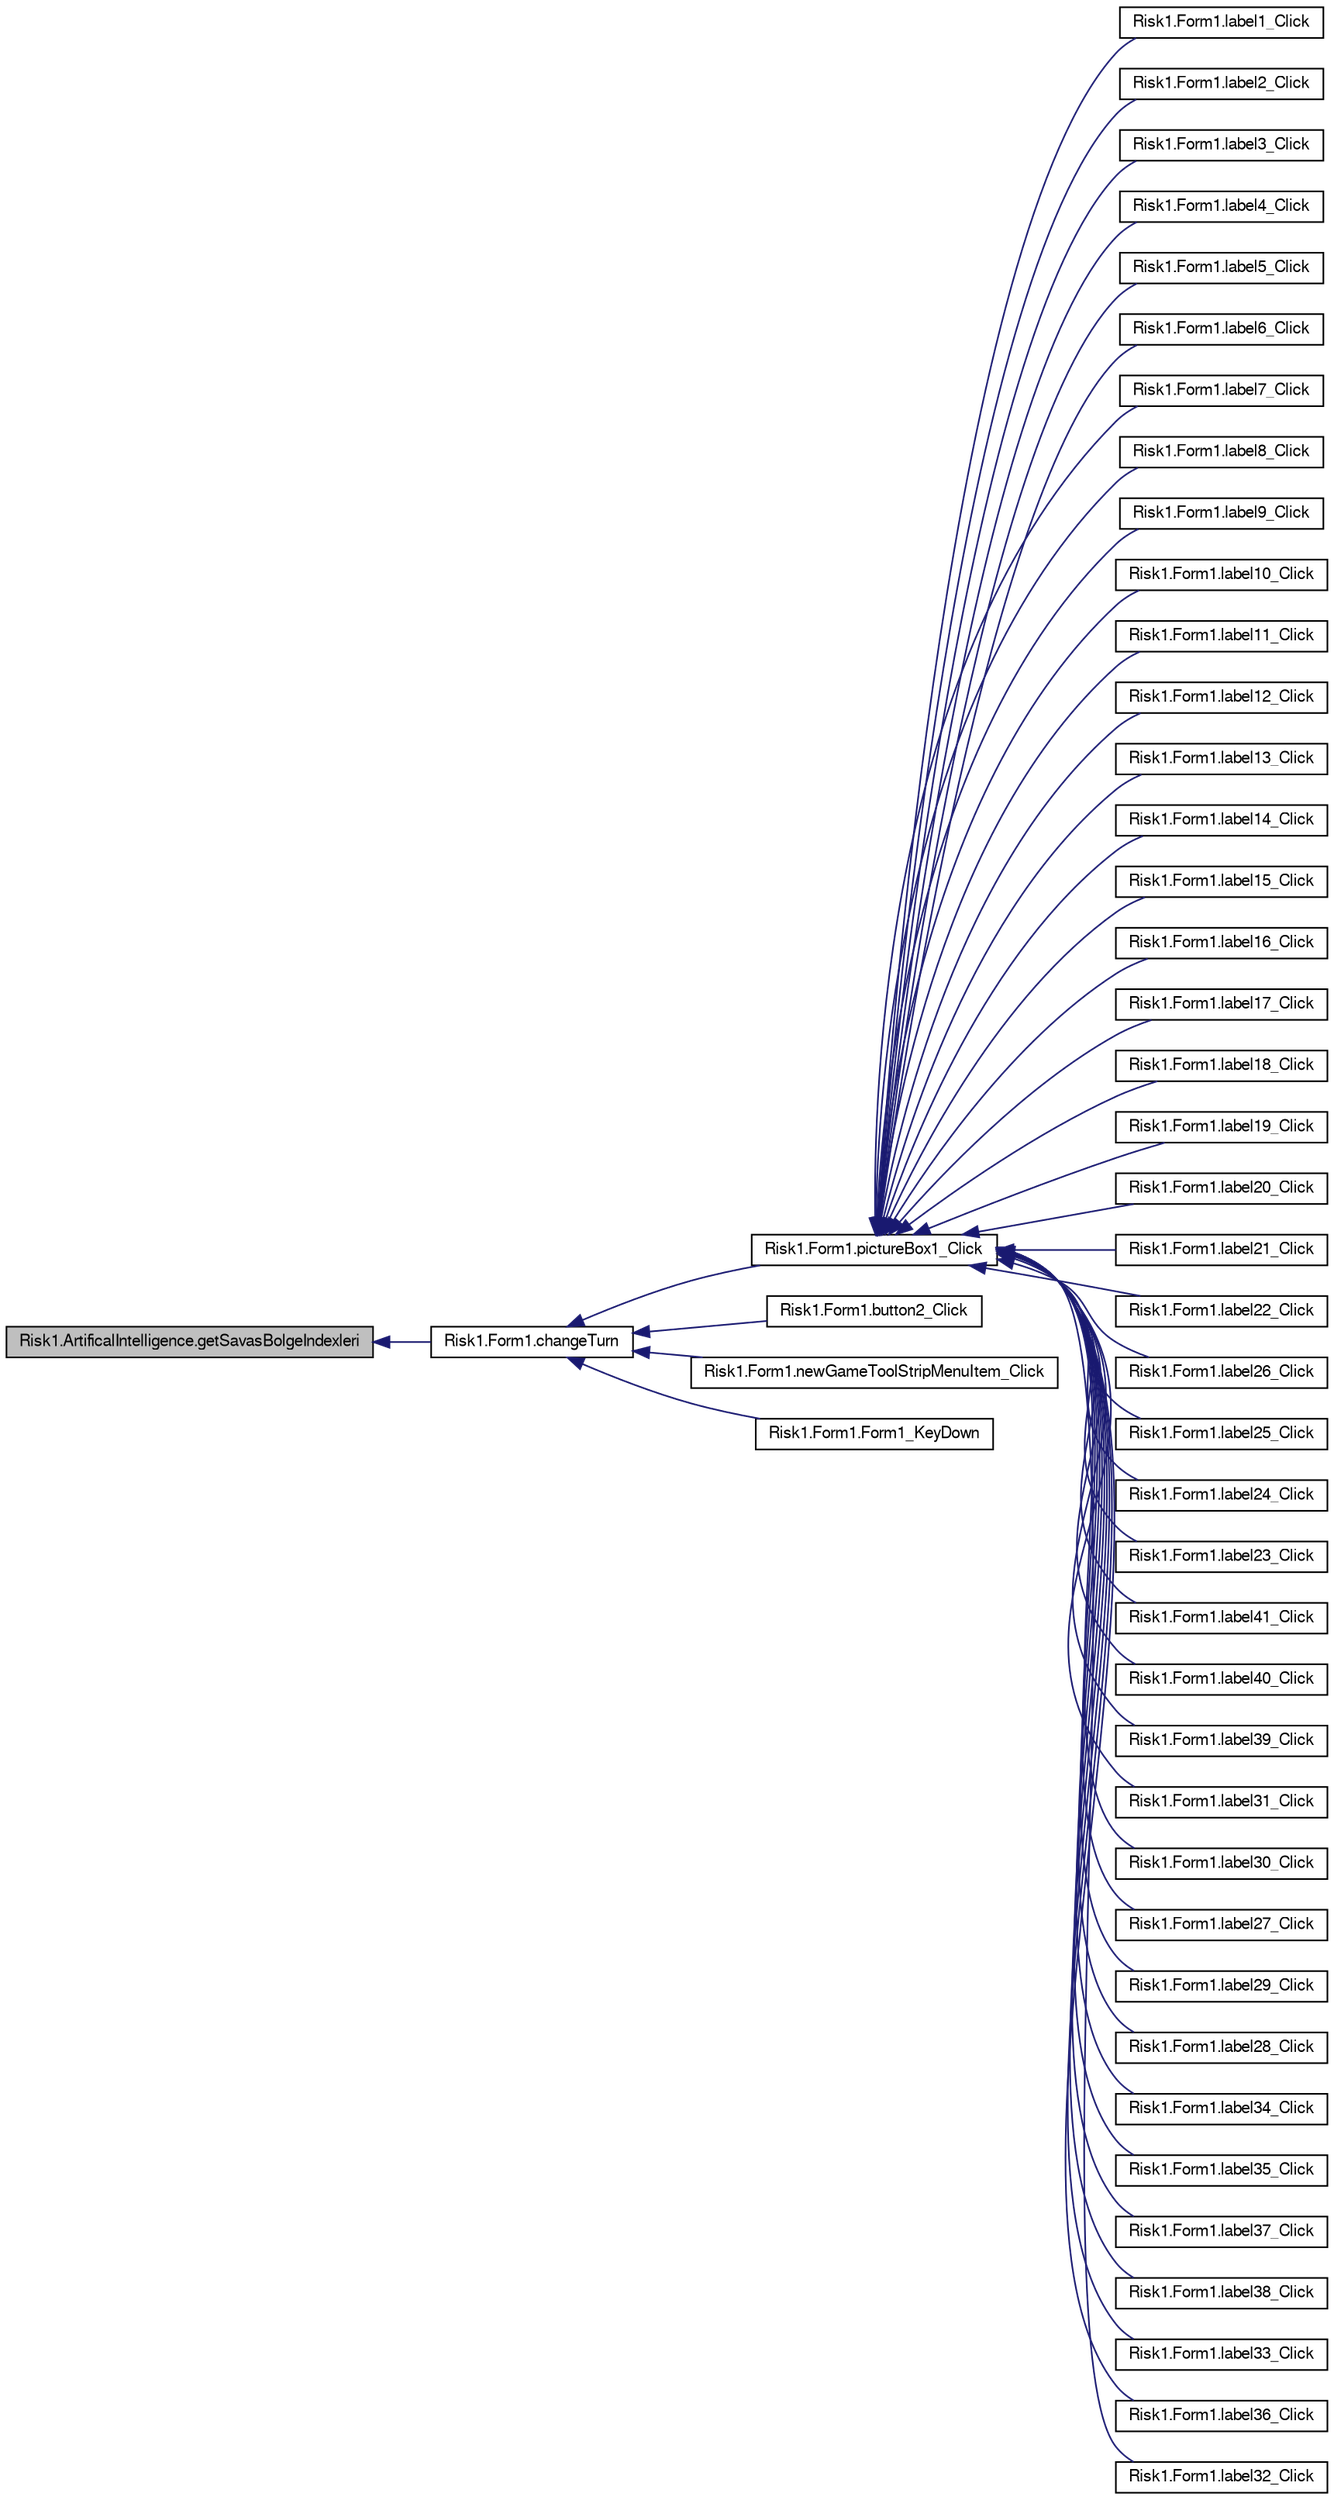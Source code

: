 digraph G
{
  bgcolor="transparent";
  edge [fontname="FreeSans",fontsize="10",labelfontname="FreeSans",labelfontsize="10"];
  node [fontname="FreeSans",fontsize="10",shape=record];
  rankdir="LR";
  Node1 [label="Risk1.ArtificalIntelligence.getSavasBolgeIndexleri",height=0.2,width=0.4,color="black", fillcolor="grey75", style="filled" fontcolor="black"];
  Node1 -> Node2 [dir="back",color="midnightblue",fontsize="10",style="solid",fontname="FreeSans"];
  Node2 [label="Risk1.Form1.changeTurn",height=0.2,width=0.4,color="black",URL="$classRisk1_1_1Form1.html#a018eea4103c89dab9ab61df7f8dd2e78"];
  Node2 -> Node3 [dir="back",color="midnightblue",fontsize="10",style="solid",fontname="FreeSans"];
  Node3 [label="Risk1.Form1.pictureBox1_Click",height=0.2,width=0.4,color="black",URL="$classRisk1_1_1Form1.html#aefee05c8e80333207f348827ebd415df"];
  Node3 -> Node4 [dir="back",color="midnightblue",fontsize="10",style="solid",fontname="FreeSans"];
  Node4 [label="Risk1.Form1.label1_Click",height=0.2,width=0.4,color="black",URL="$classRisk1_1_1Form1.html#ae73f7ccd82b88f7c3fdf50ddcf5688da"];
  Node3 -> Node5 [dir="back",color="midnightblue",fontsize="10",style="solid",fontname="FreeSans"];
  Node5 [label="Risk1.Form1.label2_Click",height=0.2,width=0.4,color="black",URL="$classRisk1_1_1Form1.html#ae82c1467328a1716c54815c1fb7d3939"];
  Node3 -> Node6 [dir="back",color="midnightblue",fontsize="10",style="solid",fontname="FreeSans"];
  Node6 [label="Risk1.Form1.label3_Click",height=0.2,width=0.4,color="black",URL="$classRisk1_1_1Form1.html#a20f3bcc7d2e272cf622df760ac2a9059"];
  Node3 -> Node7 [dir="back",color="midnightblue",fontsize="10",style="solid",fontname="FreeSans"];
  Node7 [label="Risk1.Form1.label4_Click",height=0.2,width=0.4,color="black",URL="$classRisk1_1_1Form1.html#ac3693dd82f27dce05709038c5339e78d"];
  Node3 -> Node8 [dir="back",color="midnightblue",fontsize="10",style="solid",fontname="FreeSans"];
  Node8 [label="Risk1.Form1.label5_Click",height=0.2,width=0.4,color="black",URL="$classRisk1_1_1Form1.html#a55b50088d0677c4b02fccc8e9d9b4bb0"];
  Node3 -> Node9 [dir="back",color="midnightblue",fontsize="10",style="solid",fontname="FreeSans"];
  Node9 [label="Risk1.Form1.label6_Click",height=0.2,width=0.4,color="black",URL="$classRisk1_1_1Form1.html#ad84a1a4be41f3a09c1028f0c8b20f9a5"];
  Node3 -> Node10 [dir="back",color="midnightblue",fontsize="10",style="solid",fontname="FreeSans"];
  Node10 [label="Risk1.Form1.label7_Click",height=0.2,width=0.4,color="black",URL="$classRisk1_1_1Form1.html#a49e079f4550e0c62b93c1165143dffe1"];
  Node3 -> Node11 [dir="back",color="midnightblue",fontsize="10",style="solid",fontname="FreeSans"];
  Node11 [label="Risk1.Form1.label8_Click",height=0.2,width=0.4,color="black",URL="$classRisk1_1_1Form1.html#a0807927097c01b8c41b3f3d10669a2cb"];
  Node3 -> Node12 [dir="back",color="midnightblue",fontsize="10",style="solid",fontname="FreeSans"];
  Node12 [label="Risk1.Form1.label9_Click",height=0.2,width=0.4,color="black",URL="$classRisk1_1_1Form1.html#aea07a9f4baca761d43c0d398cfdf40ba"];
  Node3 -> Node13 [dir="back",color="midnightblue",fontsize="10",style="solid",fontname="FreeSans"];
  Node13 [label="Risk1.Form1.label10_Click",height=0.2,width=0.4,color="black",URL="$classRisk1_1_1Form1.html#af62edd64b39c82d60e5e7934f509f4c0"];
  Node3 -> Node14 [dir="back",color="midnightblue",fontsize="10",style="solid",fontname="FreeSans"];
  Node14 [label="Risk1.Form1.label11_Click",height=0.2,width=0.4,color="black",URL="$classRisk1_1_1Form1.html#a3c51e0a20e26cb0118417934cfa56630"];
  Node3 -> Node15 [dir="back",color="midnightblue",fontsize="10",style="solid",fontname="FreeSans"];
  Node15 [label="Risk1.Form1.label12_Click",height=0.2,width=0.4,color="black",URL="$classRisk1_1_1Form1.html#ab8cdaa16812fb918505bbe2a02a652cd"];
  Node3 -> Node16 [dir="back",color="midnightblue",fontsize="10",style="solid",fontname="FreeSans"];
  Node16 [label="Risk1.Form1.label13_Click",height=0.2,width=0.4,color="black",URL="$classRisk1_1_1Form1.html#acad072588e96dcf515f80b5e9f774ac8"];
  Node3 -> Node17 [dir="back",color="midnightblue",fontsize="10",style="solid",fontname="FreeSans"];
  Node17 [label="Risk1.Form1.label14_Click",height=0.2,width=0.4,color="black",URL="$classRisk1_1_1Form1.html#a14fb1beb811e4742bba0678515f61654"];
  Node3 -> Node18 [dir="back",color="midnightblue",fontsize="10",style="solid",fontname="FreeSans"];
  Node18 [label="Risk1.Form1.label15_Click",height=0.2,width=0.4,color="black",URL="$classRisk1_1_1Form1.html#a8e59ec75e47220af2d4aeca5aa347b57"];
  Node3 -> Node19 [dir="back",color="midnightblue",fontsize="10",style="solid",fontname="FreeSans"];
  Node19 [label="Risk1.Form1.label16_Click",height=0.2,width=0.4,color="black",URL="$classRisk1_1_1Form1.html#a66ca6fc642eec49917dd1ab3672a3714"];
  Node3 -> Node20 [dir="back",color="midnightblue",fontsize="10",style="solid",fontname="FreeSans"];
  Node20 [label="Risk1.Form1.label17_Click",height=0.2,width=0.4,color="black",URL="$classRisk1_1_1Form1.html#a25429bb10992d4457d5f4ad2e60083d0"];
  Node3 -> Node21 [dir="back",color="midnightblue",fontsize="10",style="solid",fontname="FreeSans"];
  Node21 [label="Risk1.Form1.label18_Click",height=0.2,width=0.4,color="black",URL="$classRisk1_1_1Form1.html#a08b02c827fd1f992778ff1d11426d757"];
  Node3 -> Node22 [dir="back",color="midnightblue",fontsize="10",style="solid",fontname="FreeSans"];
  Node22 [label="Risk1.Form1.label19_Click",height=0.2,width=0.4,color="black",URL="$classRisk1_1_1Form1.html#a26f04a861dd60ef610793e25af49af53"];
  Node3 -> Node23 [dir="back",color="midnightblue",fontsize="10",style="solid",fontname="FreeSans"];
  Node23 [label="Risk1.Form1.label20_Click",height=0.2,width=0.4,color="black",URL="$classRisk1_1_1Form1.html#a22ace169bfaa5b48fe38c7fb757cecc3"];
  Node3 -> Node24 [dir="back",color="midnightblue",fontsize="10",style="solid",fontname="FreeSans"];
  Node24 [label="Risk1.Form1.label21_Click",height=0.2,width=0.4,color="black",URL="$classRisk1_1_1Form1.html#a945f0a2422b22f3f028a9d83d17223cb"];
  Node3 -> Node25 [dir="back",color="midnightblue",fontsize="10",style="solid",fontname="FreeSans"];
  Node25 [label="Risk1.Form1.label22_Click",height=0.2,width=0.4,color="black",URL="$classRisk1_1_1Form1.html#a587cdfc4bec32537f5e25525292a825c"];
  Node3 -> Node26 [dir="back",color="midnightblue",fontsize="10",style="solid",fontname="FreeSans"];
  Node26 [label="Risk1.Form1.label26_Click",height=0.2,width=0.4,color="black",URL="$classRisk1_1_1Form1.html#a0e6324cca432d223d7ee19779f7022a2"];
  Node3 -> Node27 [dir="back",color="midnightblue",fontsize="10",style="solid",fontname="FreeSans"];
  Node27 [label="Risk1.Form1.label25_Click",height=0.2,width=0.4,color="black",URL="$classRisk1_1_1Form1.html#a84032b1821f3bc6598dba28c4ddb6025"];
  Node3 -> Node28 [dir="back",color="midnightblue",fontsize="10",style="solid",fontname="FreeSans"];
  Node28 [label="Risk1.Form1.label24_Click",height=0.2,width=0.4,color="black",URL="$classRisk1_1_1Form1.html#a4ee7655dbf6f1799a827ef94188fe09a"];
  Node3 -> Node29 [dir="back",color="midnightblue",fontsize="10",style="solid",fontname="FreeSans"];
  Node29 [label="Risk1.Form1.label23_Click",height=0.2,width=0.4,color="black",URL="$classRisk1_1_1Form1.html#a9b8a896a37c4dfcb662ff5901256f0d8"];
  Node3 -> Node30 [dir="back",color="midnightblue",fontsize="10",style="solid",fontname="FreeSans"];
  Node30 [label="Risk1.Form1.label41_Click",height=0.2,width=0.4,color="black",URL="$classRisk1_1_1Form1.html#a8e7be8f7cb2235d501513fd1a7ad2fd9"];
  Node3 -> Node31 [dir="back",color="midnightblue",fontsize="10",style="solid",fontname="FreeSans"];
  Node31 [label="Risk1.Form1.label40_Click",height=0.2,width=0.4,color="black",URL="$classRisk1_1_1Form1.html#a7ca841db205af54914c9068d91df89a4"];
  Node3 -> Node32 [dir="back",color="midnightblue",fontsize="10",style="solid",fontname="FreeSans"];
  Node32 [label="Risk1.Form1.label39_Click",height=0.2,width=0.4,color="black",URL="$classRisk1_1_1Form1.html#ad1a3d1afca4a7dbb301c83400cb609ad"];
  Node3 -> Node33 [dir="back",color="midnightblue",fontsize="10",style="solid",fontname="FreeSans"];
  Node33 [label="Risk1.Form1.label31_Click",height=0.2,width=0.4,color="black",URL="$classRisk1_1_1Form1.html#a1b6d0068123a171108f437117a9462a1"];
  Node3 -> Node34 [dir="back",color="midnightblue",fontsize="10",style="solid",fontname="FreeSans"];
  Node34 [label="Risk1.Form1.label30_Click",height=0.2,width=0.4,color="black",URL="$classRisk1_1_1Form1.html#aef8c55820e59f8166c12cc4c3da764a4"];
  Node3 -> Node35 [dir="back",color="midnightblue",fontsize="10",style="solid",fontname="FreeSans"];
  Node35 [label="Risk1.Form1.label27_Click",height=0.2,width=0.4,color="black",URL="$classRisk1_1_1Form1.html#ae33a3f0f210a3f1a1ff2f7fd9489120f"];
  Node3 -> Node36 [dir="back",color="midnightblue",fontsize="10",style="solid",fontname="FreeSans"];
  Node36 [label="Risk1.Form1.label29_Click",height=0.2,width=0.4,color="black",URL="$classRisk1_1_1Form1.html#aab3814365d52f98f4c5d2450e8a27f46"];
  Node3 -> Node37 [dir="back",color="midnightblue",fontsize="10",style="solid",fontname="FreeSans"];
  Node37 [label="Risk1.Form1.label28_Click",height=0.2,width=0.4,color="black",URL="$classRisk1_1_1Form1.html#a2a31962ac6a4966466dc42c36d8430ec"];
  Node3 -> Node38 [dir="back",color="midnightblue",fontsize="10",style="solid",fontname="FreeSans"];
  Node38 [label="Risk1.Form1.label34_Click",height=0.2,width=0.4,color="black",URL="$classRisk1_1_1Form1.html#ac29b2651b3c8be1d0b995605734d968a"];
  Node3 -> Node39 [dir="back",color="midnightblue",fontsize="10",style="solid",fontname="FreeSans"];
  Node39 [label="Risk1.Form1.label35_Click",height=0.2,width=0.4,color="black",URL="$classRisk1_1_1Form1.html#a39871c9f66ad6148a154e2497413554a"];
  Node3 -> Node40 [dir="back",color="midnightblue",fontsize="10",style="solid",fontname="FreeSans"];
  Node40 [label="Risk1.Form1.label37_Click",height=0.2,width=0.4,color="black",URL="$classRisk1_1_1Form1.html#ae3ee521fae5841a59d4aaacabd9f3ad9"];
  Node3 -> Node41 [dir="back",color="midnightblue",fontsize="10",style="solid",fontname="FreeSans"];
  Node41 [label="Risk1.Form1.label38_Click",height=0.2,width=0.4,color="black",URL="$classRisk1_1_1Form1.html#a70f8dbfe95c84e01bf192768f3754db8"];
  Node3 -> Node42 [dir="back",color="midnightblue",fontsize="10",style="solid",fontname="FreeSans"];
  Node42 [label="Risk1.Form1.label33_Click",height=0.2,width=0.4,color="black",URL="$classRisk1_1_1Form1.html#a540eceb6c480fa23fc62be728beab581"];
  Node3 -> Node43 [dir="back",color="midnightblue",fontsize="10",style="solid",fontname="FreeSans"];
  Node43 [label="Risk1.Form1.label36_Click",height=0.2,width=0.4,color="black",URL="$classRisk1_1_1Form1.html#af32effd41501b70fe4706d8c6fd90499"];
  Node3 -> Node44 [dir="back",color="midnightblue",fontsize="10",style="solid",fontname="FreeSans"];
  Node44 [label="Risk1.Form1.label32_Click",height=0.2,width=0.4,color="black",URL="$classRisk1_1_1Form1.html#ad657792a028bfacc185f42ef0c5369d6"];
  Node2 -> Node45 [dir="back",color="midnightblue",fontsize="10",style="solid",fontname="FreeSans"];
  Node45 [label="Risk1.Form1.button2_Click",height=0.2,width=0.4,color="black",URL="$classRisk1_1_1Form1.html#a8f60a4061bbe11ace5f91ddf817ae165"];
  Node2 -> Node46 [dir="back",color="midnightblue",fontsize="10",style="solid",fontname="FreeSans"];
  Node46 [label="Risk1.Form1.newGameToolStripMenuItem_Click",height=0.2,width=0.4,color="black",URL="$classRisk1_1_1Form1.html#a33b0a37450d54eaf9cffa464044b6898"];
  Node2 -> Node47 [dir="back",color="midnightblue",fontsize="10",style="solid",fontname="FreeSans"];
  Node47 [label="Risk1.Form1.Form1_KeyDown",height=0.2,width=0.4,color="black",URL="$classRisk1_1_1Form1.html#a0006073e9cd2c614444af8341e746251"];
}
